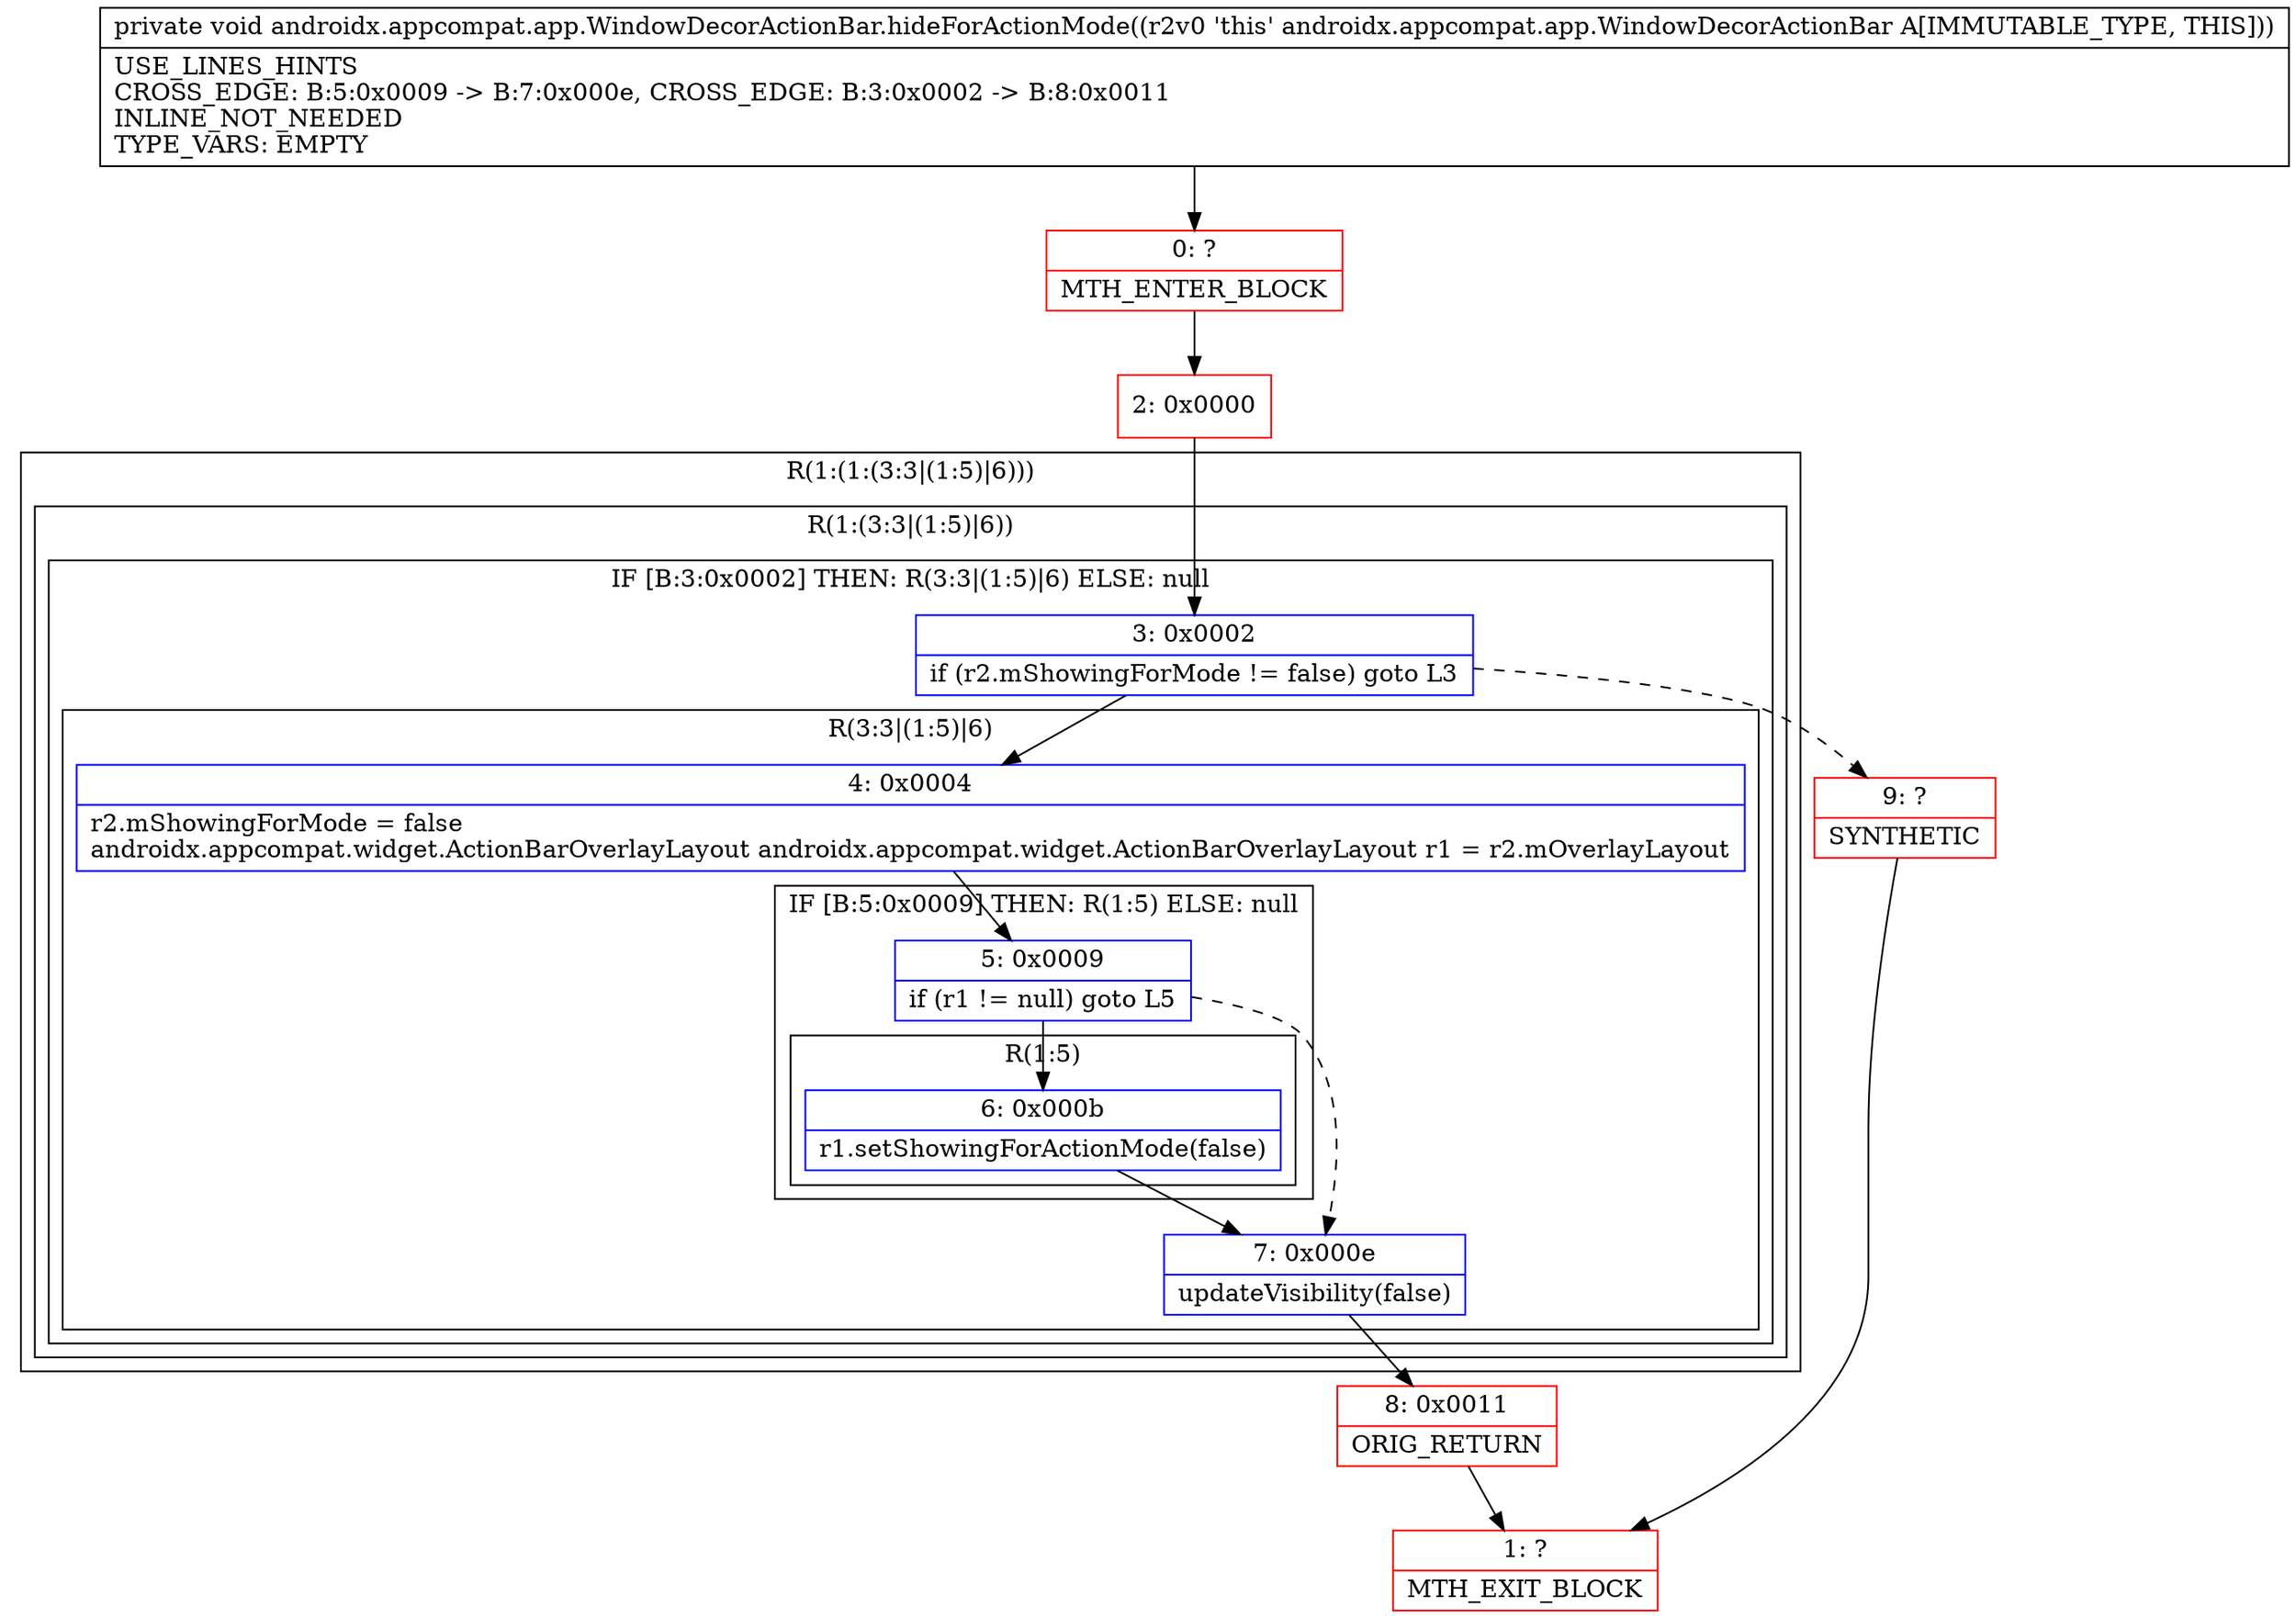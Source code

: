 digraph "CFG forandroidx.appcompat.app.WindowDecorActionBar.hideForActionMode()V" {
subgraph cluster_Region_822937239 {
label = "R(1:(1:(3:3|(1:5)|6)))";
node [shape=record,color=blue];
subgraph cluster_Region_16601656 {
label = "R(1:(3:3|(1:5)|6))";
node [shape=record,color=blue];
subgraph cluster_IfRegion_1935672053 {
label = "IF [B:3:0x0002] THEN: R(3:3|(1:5)|6) ELSE: null";
node [shape=record,color=blue];
Node_3 [shape=record,label="{3\:\ 0x0002|if (r2.mShowingForMode != false) goto L3\l}"];
subgraph cluster_Region_1853958430 {
label = "R(3:3|(1:5)|6)";
node [shape=record,color=blue];
Node_4 [shape=record,label="{4\:\ 0x0004|r2.mShowingForMode = false\landroidx.appcompat.widget.ActionBarOverlayLayout androidx.appcompat.widget.ActionBarOverlayLayout r1 = r2.mOverlayLayout\l}"];
subgraph cluster_IfRegion_1426693105 {
label = "IF [B:5:0x0009] THEN: R(1:5) ELSE: null";
node [shape=record,color=blue];
Node_5 [shape=record,label="{5\:\ 0x0009|if (r1 != null) goto L5\l}"];
subgraph cluster_Region_2049003923 {
label = "R(1:5)";
node [shape=record,color=blue];
Node_6 [shape=record,label="{6\:\ 0x000b|r1.setShowingForActionMode(false)\l}"];
}
}
Node_7 [shape=record,label="{7\:\ 0x000e|updateVisibility(false)\l}"];
}
}
}
}
Node_0 [shape=record,color=red,label="{0\:\ ?|MTH_ENTER_BLOCK\l}"];
Node_2 [shape=record,color=red,label="{2\:\ 0x0000}"];
Node_8 [shape=record,color=red,label="{8\:\ 0x0011|ORIG_RETURN\l}"];
Node_1 [shape=record,color=red,label="{1\:\ ?|MTH_EXIT_BLOCK\l}"];
Node_9 [shape=record,color=red,label="{9\:\ ?|SYNTHETIC\l}"];
MethodNode[shape=record,label="{private void androidx.appcompat.app.WindowDecorActionBar.hideForActionMode((r2v0 'this' androidx.appcompat.app.WindowDecorActionBar A[IMMUTABLE_TYPE, THIS]))  | USE_LINES_HINTS\lCROSS_EDGE: B:5:0x0009 \-\> B:7:0x000e, CROSS_EDGE: B:3:0x0002 \-\> B:8:0x0011\lINLINE_NOT_NEEDED\lTYPE_VARS: EMPTY\l}"];
MethodNode -> Node_0;Node_3 -> Node_4;
Node_3 -> Node_9[style=dashed];
Node_4 -> Node_5;
Node_5 -> Node_6;
Node_5 -> Node_7[style=dashed];
Node_6 -> Node_7;
Node_7 -> Node_8;
Node_0 -> Node_2;
Node_2 -> Node_3;
Node_8 -> Node_1;
Node_9 -> Node_1;
}

